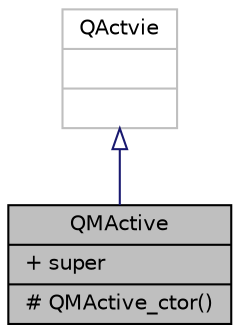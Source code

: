 digraph "QMActive"
{
 // LATEX_PDF_SIZE
  edge [fontname="Helvetica",fontsize="10",labelfontname="Helvetica",labelfontsize="10"];
  node [fontname="Helvetica",fontsize="10",shape=record];
  Node1 [label="{QMActive\n|+ super\l|# QMActive_ctor()\l}",height=0.2,width=0.4,color="black", fillcolor="grey75", style="filled", fontcolor="black",tooltip="QMActive active object base class (based on QMsm implementation)"];
  Node2 -> Node1 [dir="back",color="midnightblue",fontsize="10",style="solid",arrowtail="onormal",fontname="Helvetica"];
  Node2 [label="{QActvie\n||}",height=0.2,width=0.4,color="grey75", fillcolor="white", style="filled",tooltip=" "];
}
